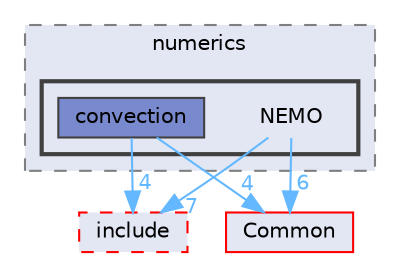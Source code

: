 digraph "SU2_CFD/src/numerics/NEMO"
{
 // LATEX_PDF_SIZE
  bgcolor="transparent";
  edge [fontname=Helvetica,fontsize=10,labelfontname=Helvetica,labelfontsize=10];
  node [fontname=Helvetica,fontsize=10,shape=box,height=0.2,width=0.4];
  compound=true
  subgraph clusterdir_28ed81e72bcc2d8001c2a1104e4c8ee3 {
    graph [ bgcolor="#e3e7f4", pencolor="grey50", label="numerics", fontname=Helvetica,fontsize=10 style="filled,dashed", URL="dir_28ed81e72bcc2d8001c2a1104e4c8ee3.html",tooltip=""]
  subgraph clusterdir_4b4e9b6e9bfd5041382278429e8f81da {
    graph [ bgcolor="#e3e7f4", pencolor="grey25", label="", fontname=Helvetica,fontsize=10 style="filled,bold", URL="dir_4b4e9b6e9bfd5041382278429e8f81da.html",tooltip=""]
    dir_4b4e9b6e9bfd5041382278429e8f81da [shape=plaintext, label="NEMO"];
  dir_dc326111b0a6697aa44e9dd30d5bd1a7 [label="convection", fillcolor="#788acd", color="grey25", style="filled", URL="dir_dc326111b0a6697aa44e9dd30d5bd1a7.html",tooltip=""];
  }
  }
  dir_3b735dd5547717c34264cbbbba892a8a [label="include", fillcolor="#e3e7f4", color="red", style="filled,dashed", URL="dir_3b735dd5547717c34264cbbbba892a8a.html",tooltip=""];
  dir_4ab6b4cc6a7edbff49100e9123df213f [label="Common", fillcolor="#e3e7f4", color="red", style="filled", URL="dir_4ab6b4cc6a7edbff49100e9123df213f.html",tooltip=""];
  dir_4b4e9b6e9bfd5041382278429e8f81da->dir_3b735dd5547717c34264cbbbba892a8a [headlabel="7", labeldistance=1.5 headhref="dir_000068_000047.html" href="dir_000068_000047.html" color="steelblue1" fontcolor="steelblue1"];
  dir_4b4e9b6e9bfd5041382278429e8f81da->dir_4ab6b4cc6a7edbff49100e9123df213f [headlabel="6", labeldistance=1.5 headhref="dir_000068_000008.html" href="dir_000068_000008.html" color="steelblue1" fontcolor="steelblue1"];
  dir_dc326111b0a6697aa44e9dd30d5bd1a7->dir_3b735dd5547717c34264cbbbba892a8a [headlabel="4", labeldistance=1.5 headhref="dir_000017_000047.html" href="dir_000017_000047.html" color="steelblue1" fontcolor="steelblue1"];
  dir_dc326111b0a6697aa44e9dd30d5bd1a7->dir_4ab6b4cc6a7edbff49100e9123df213f [headlabel="4", labeldistance=1.5 headhref="dir_000017_000008.html" href="dir_000017_000008.html" color="steelblue1" fontcolor="steelblue1"];
}
